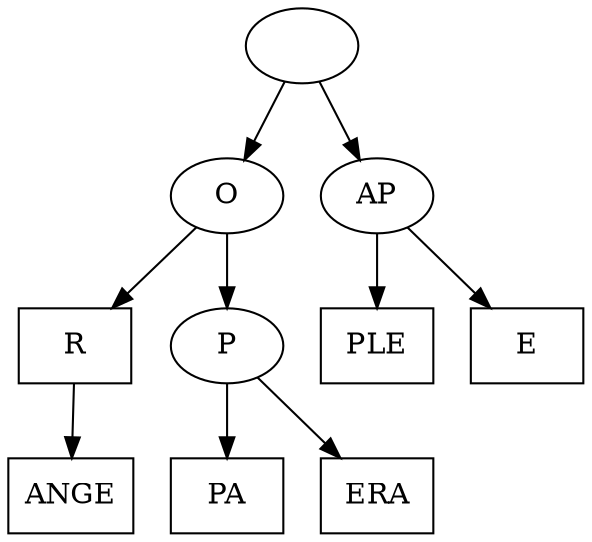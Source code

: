 //adding:ANGE
//{'O': <radixtree.RadixTree object at 0x7ffaa4207630>}
//{'O': <radixtree.RadixTree object at 0x7ffaa4207630>, 'AP': <radixtree.RadixTree object at 0x7ffaa42079e8>}
//adding:PERA
//{'R': <radixtree.RadixTree object at 0x7ffaa42577b8>, 'P': <radixtree.RadixTree object at 0x7ffaa4207b70>}
digraph {
    a [label=""];
    b [label="O"];
    c [label="R", shape=box];
    d [label="ANGE", shape=box];
    e [label="P"];
    f [label="PA", shape=box];
    g [label="ERA", shape=box];
    h [label="AP"];
    i [label="PLE", shape=box];
    j [label="E", shape=box];
    c -> d
    b -> c
    e -> f
    e -> g
    b -> e
    a -> b
    h -> i
    h -> j
    a -> h
}
